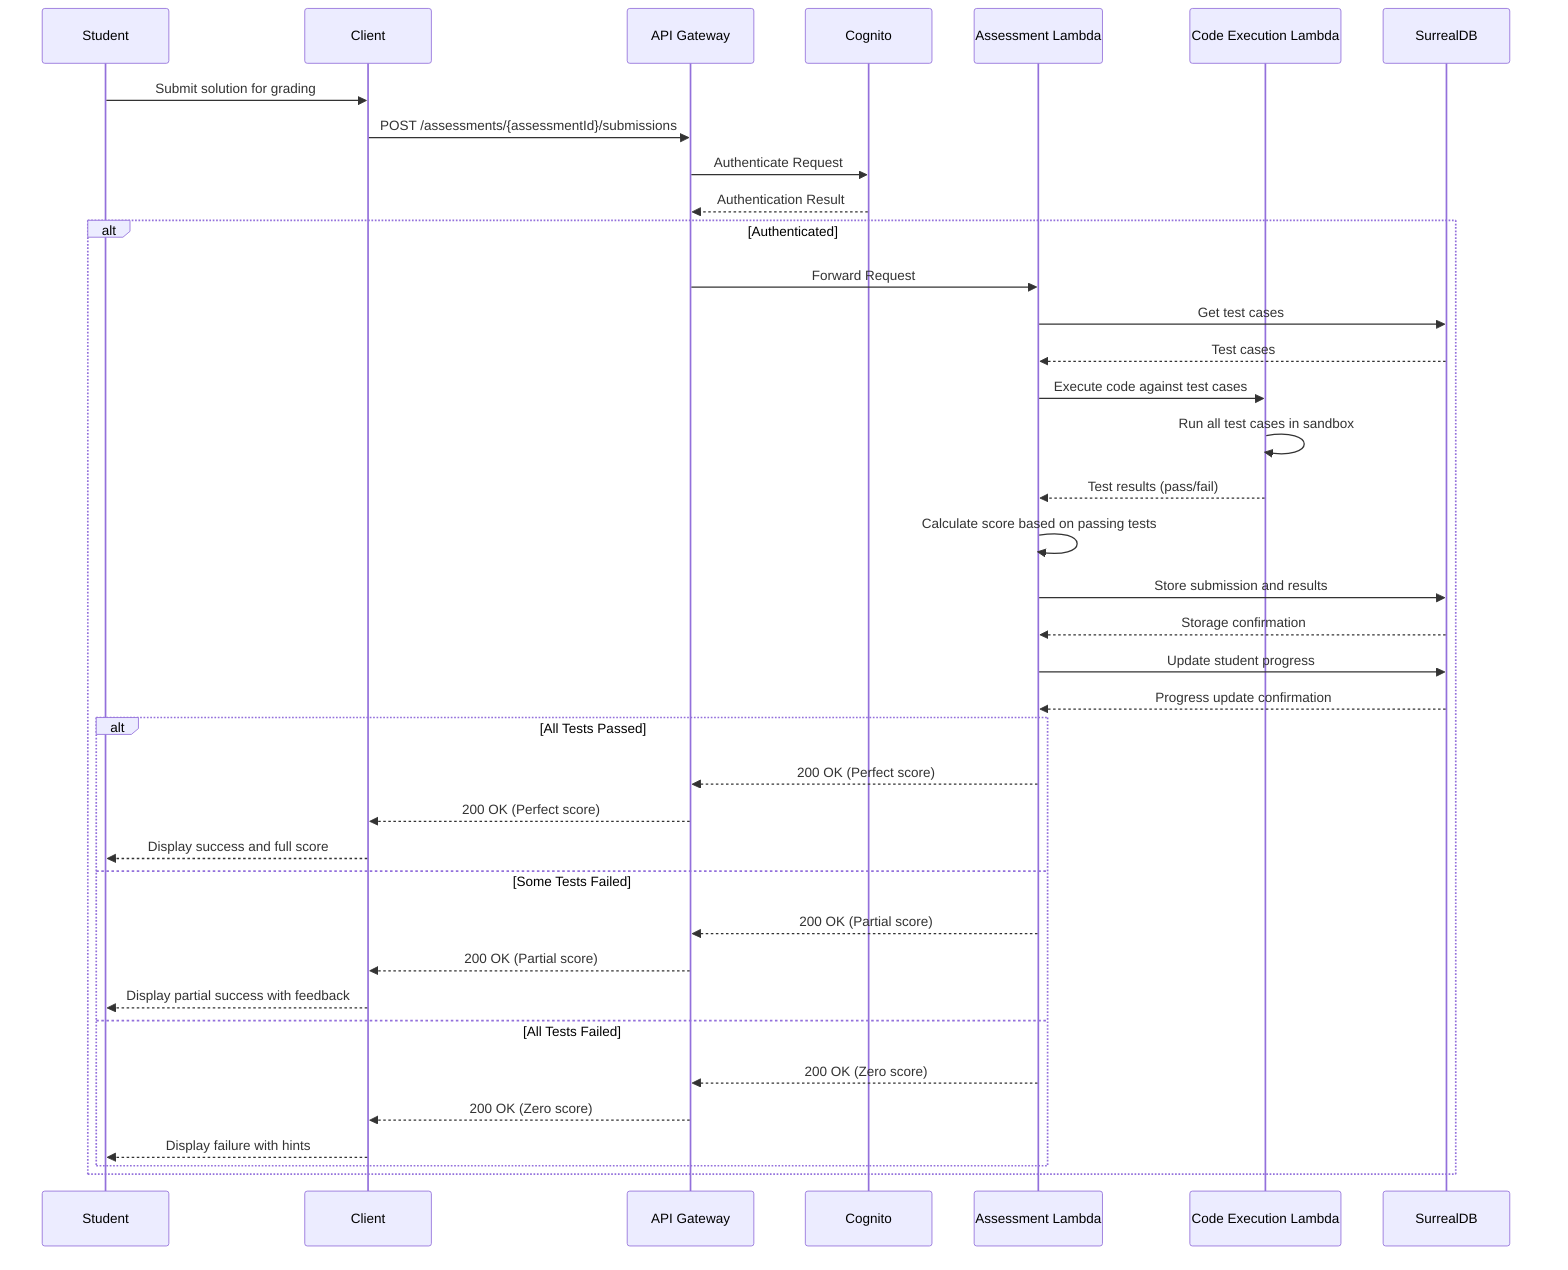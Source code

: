 sequenceDiagram
    participant Student
    participant Client
    participant APIGateway as API Gateway
    participant Cognito
    participant AssessmentLambda as Assessment Lambda
    participant CodeExecLambda as Code Execution Lambda
    participant SurrealDB
    
    Student->>Client: Submit solution for grading
    Client->>APIGateway: POST /assessments/{assessmentId}/submissions
    APIGateway->>Cognito: Authenticate Request
    Cognito-->>APIGateway: Authentication Result
    
    alt Authenticated
        APIGateway->>AssessmentLambda: Forward Request
        AssessmentLambda->>SurrealDB: Get test cases
        SurrealDB-->>AssessmentLambda: Test cases
        
        AssessmentLambda->>CodeExecLambda: Execute code against test cases
        CodeExecLambda->>CodeExecLambda: Run all test cases in sandbox
        CodeExecLambda-->>AssessmentLambda: Test results (pass/fail)
        
        AssessmentLambda->>AssessmentLambda: Calculate score based on passing tests
        AssessmentLambda->>SurrealDB: Store submission and results
        SurrealDB-->>AssessmentLambda: Storage confirmation
        
        AssessmentLambda->>SurrealDB: Update student progress
        SurrealDB-->>AssessmentLambda: Progress update confirmation
        
        alt All Tests Passed
            AssessmentLambda-->>APIGateway: 200 OK (Perfect score)
            APIGateway-->>Client: 200 OK (Perfect score)
            Client-->>Student: Display success and full score
        else Some Tests Failed
            AssessmentLambda-->>APIGateway: 200 OK (Partial score)
            APIGateway-->>Client: 200 OK (Partial score)
            Client-->>Student: Display partial success with feedback
        else All Tests Failed
            AssessmentLambda-->>APIGateway: 200 OK (Zero score)
            APIGateway-->>Client: 200 OK (Zero score)
            Client-->>Student: Display failure with hints
        end
    end